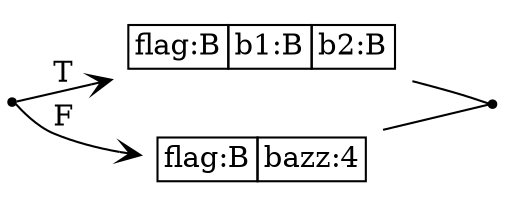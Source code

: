 digraph G {
  rankdir = LR;
  node [shape=plaintext];
  edge [arrowhead=vee];

  n0 [shape=point];
  n1 [label=<
    <TABLE BORDER="0" CELLBORDER="1" CELLSPACING="0" TOOLTIP="Foo.baz.0" HREF="#">
      <TR><TD>flag:B</TD><TD>b1:B</TD><TD>b2:B</TD></TR>
    </TABLE>
  >];
  n2 [label=<
    <TABLE BORDER="0" CELLBORDER="1" CELLSPACING="0" TOOLTIP="Foo.bazz.0" HREF="#">
      <TR><TD>flag:B</TD><TD>bazz:4</TD></TR>
    </TABLE>
  >];
  n3 [shape=point];

  n0 -> n1 [label="T"];
  n0 -> n2 [label="F"];
  n1 -> n3 [arrowhead=none];
  n2 -> n3 [arrowhead=none];
}